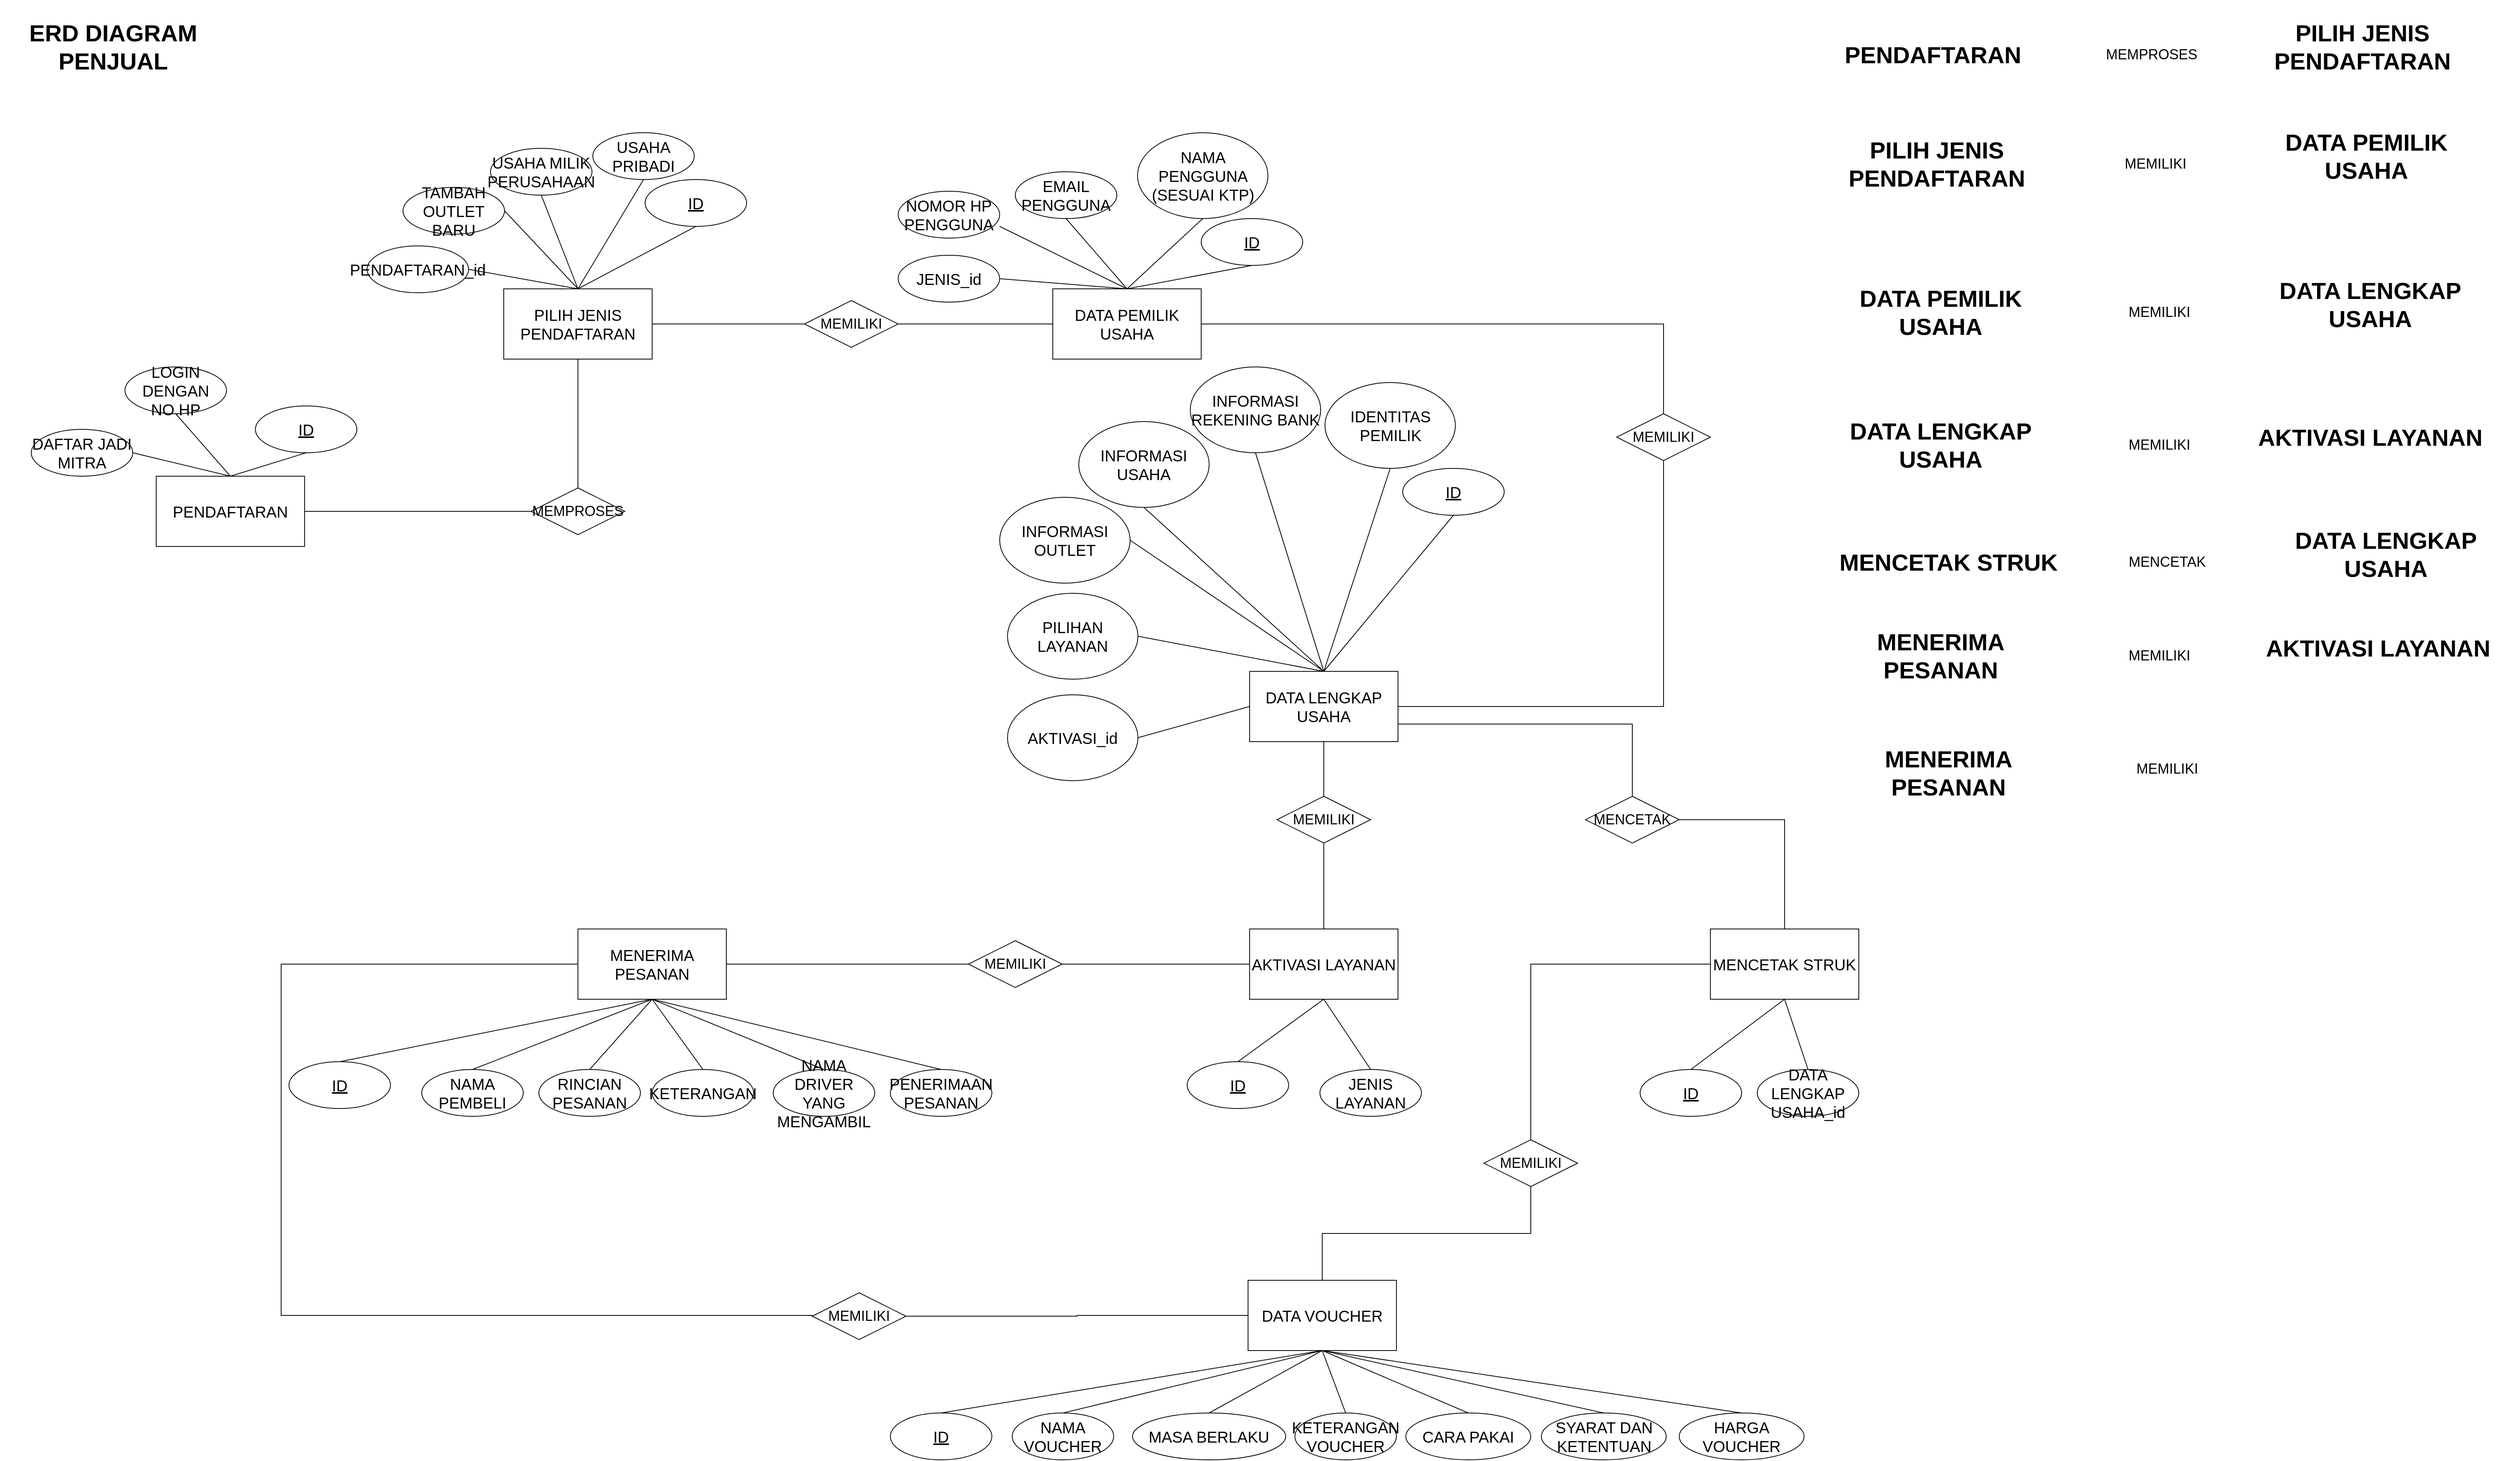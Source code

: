 <mxfile version="16.1.2" type="device"><diagram id="u3zIQe6F4CVzyOwLyyoJ" name="Page-1"><mxGraphModel dx="2926" dy="1794" grid="1" gridSize="10" guides="1" tooltips="1" connect="1" arrows="1" fold="1" page="1" pageScale="1" pageWidth="3300" pageHeight="2339" math="0" shadow="0"><root><mxCell id="0"/><mxCell id="1" parent="0"/><mxCell id="EfNESgYyJjc1Z7ZeWrUV-1" style="rounded=0;orthogonalLoop=1;jettySize=auto;html=1;exitX=0.5;exitY=0;exitDx=0;exitDy=0;fontSize=20;entryX=0.5;entryY=1;entryDx=0;entryDy=0;endArrow=none;endFill=0;" parent="1" source="EfNESgYyJjc1Z7ZeWrUV-11" target="EfNESgYyJjc1Z7ZeWrUV-12" edge="1"><mxGeometry relative="1" as="geometry"><mxPoint x="1658" y="410" as="targetPoint"/></mxGeometry></mxCell><mxCell id="EfNESgYyJjc1Z7ZeWrUV-3" style="edgeStyle=none;rounded=0;orthogonalLoop=1;jettySize=auto;html=1;exitX=0.5;exitY=0;exitDx=0;exitDy=0;entryX=0.5;entryY=1;entryDx=0;entryDy=0;fontSize=20;endArrow=none;endFill=0;" parent="1" source="EfNESgYyJjc1Z7ZeWrUV-11" target="EfNESgYyJjc1Z7ZeWrUV-16" edge="1"><mxGeometry relative="1" as="geometry"/></mxCell><mxCell id="EfNESgYyJjc1Z7ZeWrUV-4" style="edgeStyle=none;rounded=0;orthogonalLoop=1;jettySize=auto;html=1;exitX=0.5;exitY=0;exitDx=0;exitDy=0;entryX=1;entryY=0.5;entryDx=0;entryDy=0;fontSize=20;endArrow=none;endFill=0;" parent="1" source="EfNESgYyJjc1Z7ZeWrUV-11" edge="1"><mxGeometry relative="1" as="geometry"><mxPoint x="1340" y="360" as="targetPoint"/></mxGeometry></mxCell><mxCell id="EfNESgYyJjc1Z7ZeWrUV-9" style="edgeStyle=none;rounded=0;orthogonalLoop=1;jettySize=auto;html=1;exitX=0.5;exitY=0;exitDx=0;exitDy=0;entryX=0.5;entryY=1;entryDx=0;entryDy=0;fontSize=20;endArrow=none;endFill=0;" parent="1" source="EfNESgYyJjc1Z7ZeWrUV-11" target="EfNESgYyJjc1Z7ZeWrUV-36" edge="1"><mxGeometry relative="1" as="geometry"/></mxCell><mxCell id="FKFfXCw3wql4c3lGGvfA-27" style="edgeStyle=orthogonalEdgeStyle;rounded=0;orthogonalLoop=1;jettySize=auto;html=1;exitX=1;exitY=0.5;exitDx=0;exitDy=0;entryX=0.5;entryY=0;entryDx=0;entryDy=0;fontSize=18;endArrow=none;endFill=0;" parent="1" source="EfNESgYyJjc1Z7ZeWrUV-11" target="FKFfXCw3wql4c3lGGvfA-26" edge="1"><mxGeometry relative="1" as="geometry"/></mxCell><mxCell id="FKFfXCw3wql4c3lGGvfA-35" style="edgeStyle=none;rounded=0;orthogonalLoop=1;jettySize=auto;html=1;exitX=0.5;exitY=0;exitDx=0;exitDy=0;entryX=1;entryY=0.5;entryDx=0;entryDy=0;fontSize=18;endArrow=none;endFill=0;" parent="1" source="EfNESgYyJjc1Z7ZeWrUV-11" target="FKFfXCw3wql4c3lGGvfA-34" edge="1"><mxGeometry relative="1" as="geometry"/></mxCell><mxCell id="EfNESgYyJjc1Z7ZeWrUV-11" value="DATA PEMILIK USAHA" style="rounded=0;whiteSpace=wrap;html=1;fontSize=20;" parent="1" vertex="1"><mxGeometry x="1408" y="440" width="190" height="90" as="geometry"/></mxCell><mxCell id="EfNESgYyJjc1Z7ZeWrUV-12" value="ID" style="ellipse;whiteSpace=wrap;html=1;align=center;fontSize=20;fontStyle=4" parent="1" vertex="1"><mxGeometry x="1598" y="350" width="130" height="60" as="geometry"/></mxCell><mxCell id="EfNESgYyJjc1Z7ZeWrUV-16" value="EMAIL PENGGUNA" style="ellipse;whiteSpace=wrap;html=1;align=center;fontSize=20;" parent="1" vertex="1"><mxGeometry x="1360" y="290" width="130" height="60" as="geometry"/></mxCell><mxCell id="EfNESgYyJjc1Z7ZeWrUV-17" value="NOMOR HP PENGGUNA" style="ellipse;whiteSpace=wrap;html=1;align=center;fontSize=20;" parent="1" vertex="1"><mxGeometry x="1210" y="315" width="130" height="60" as="geometry"/></mxCell><mxCell id="EfNESgYyJjc1Z7ZeWrUV-22" style="rounded=0;orthogonalLoop=1;jettySize=auto;html=1;exitX=0.5;exitY=0;exitDx=0;exitDy=0;fontSize=20;entryX=0.5;entryY=1;entryDx=0;entryDy=0;endArrow=none;endFill=0;" parent="1" source="EfNESgYyJjc1Z7ZeWrUV-30" target="EfNESgYyJjc1Z7ZeWrUV-31" edge="1"><mxGeometry relative="1" as="geometry"/></mxCell><mxCell id="EfNESgYyJjc1Z7ZeWrUV-23" style="edgeStyle=none;rounded=0;orthogonalLoop=1;jettySize=auto;html=1;exitX=0.5;exitY=0;exitDx=0;exitDy=0;entryX=0.5;entryY=1;entryDx=0;entryDy=0;fontSize=20;endArrow=none;endFill=0;" parent="1" source="EfNESgYyJjc1Z7ZeWrUV-30" target="EfNESgYyJjc1Z7ZeWrUV-32" edge="1"><mxGeometry relative="1" as="geometry"/></mxCell><mxCell id="EfNESgYyJjc1Z7ZeWrUV-24" style="edgeStyle=none;rounded=0;orthogonalLoop=1;jettySize=auto;html=1;exitX=0.5;exitY=0;exitDx=0;exitDy=0;entryX=1;entryY=0.5;entryDx=0;entryDy=0;fontSize=20;endArrow=none;endFill=0;" parent="1" source="EfNESgYyJjc1Z7ZeWrUV-30" target="EfNESgYyJjc1Z7ZeWrUV-33" edge="1"><mxGeometry relative="1" as="geometry"/></mxCell><mxCell id="EfNESgYyJjc1Z7ZeWrUV-28" style="edgeStyle=none;rounded=0;orthogonalLoop=1;jettySize=auto;html=1;exitX=0.5;exitY=0;exitDx=0;exitDy=0;entryX=0.5;entryY=1;entryDx=0;entryDy=0;fontSize=20;endArrow=none;endFill=0;" parent="1" source="EfNESgYyJjc1Z7ZeWrUV-30" target="EfNESgYyJjc1Z7ZeWrUV-47" edge="1"><mxGeometry relative="1" as="geometry"/></mxCell><mxCell id="FKFfXCw3wql4c3lGGvfA-24" style="edgeStyle=none;rounded=0;orthogonalLoop=1;jettySize=auto;html=1;exitX=1;exitY=0.5;exitDx=0;exitDy=0;entryX=0;entryY=0.5;entryDx=0;entryDy=0;fontSize=18;endArrow=none;endFill=0;" parent="1" source="EfNESgYyJjc1Z7ZeWrUV-30" target="FKFfXCw3wql4c3lGGvfA-23" edge="1"><mxGeometry relative="1" as="geometry"/></mxCell><mxCell id="FKFfXCw3wql4c3lGGvfA-37" style="edgeStyle=none;rounded=0;orthogonalLoop=1;jettySize=auto;html=1;exitX=0.5;exitY=0;exitDx=0;exitDy=0;entryX=1;entryY=0.5;entryDx=0;entryDy=0;fontSize=18;endArrow=none;endFill=0;" parent="1" source="EfNESgYyJjc1Z7ZeWrUV-30" target="FKFfXCw3wql4c3lGGvfA-36" edge="1"><mxGeometry relative="1" as="geometry"/></mxCell><mxCell id="EfNESgYyJjc1Z7ZeWrUV-30" value="PILIH JENIS PENDAFTARAN" style="rounded=0;whiteSpace=wrap;html=1;fontSize=20;" parent="1" vertex="1"><mxGeometry x="705" y="440" width="190" height="90" as="geometry"/></mxCell><mxCell id="EfNESgYyJjc1Z7ZeWrUV-31" value="ID" style="ellipse;whiteSpace=wrap;html=1;align=center;fontSize=20;fontStyle=4" parent="1" vertex="1"><mxGeometry x="886" y="300" width="130" height="60" as="geometry"/></mxCell><mxCell id="EfNESgYyJjc1Z7ZeWrUV-32" value="USAHA MILIK PERUSAHAAN" style="ellipse;whiteSpace=wrap;html=1;align=center;fontSize=20;" parent="1" vertex="1"><mxGeometry x="688" y="260" width="130" height="60" as="geometry"/></mxCell><mxCell id="EfNESgYyJjc1Z7ZeWrUV-33" value="TAMBAH OUTLET BARU" style="ellipse;whiteSpace=wrap;html=1;align=center;fontSize=20;" parent="1" vertex="1"><mxGeometry x="576" y="310" width="130" height="60" as="geometry"/></mxCell><mxCell id="EfNESgYyJjc1Z7ZeWrUV-36" value="NAMA PENGGUNA (SESUAI KTP)" style="ellipse;whiteSpace=wrap;html=1;align=center;fontSize=20;" parent="1" vertex="1"><mxGeometry x="1516.5" y="240" width="167" height="110" as="geometry"/></mxCell><mxCell id="EfNESgYyJjc1Z7ZeWrUV-37" style="rounded=0;orthogonalLoop=1;jettySize=auto;html=1;exitX=0.5;exitY=0;exitDx=0;exitDy=0;fontSize=20;entryX=0.5;entryY=1;entryDx=0;entryDy=0;endArrow=none;endFill=0;" parent="1" source="EfNESgYyJjc1Z7ZeWrUV-41" target="EfNESgYyJjc1Z7ZeWrUV-42" edge="1"><mxGeometry relative="1" as="geometry"/></mxCell><mxCell id="EfNESgYyJjc1Z7ZeWrUV-38" style="edgeStyle=none;rounded=0;orthogonalLoop=1;jettySize=auto;html=1;exitX=0.5;exitY=0;exitDx=0;exitDy=0;entryX=0.5;entryY=1;entryDx=0;entryDy=0;fontSize=20;endArrow=none;endFill=0;" parent="1" source="EfNESgYyJjc1Z7ZeWrUV-41" target="EfNESgYyJjc1Z7ZeWrUV-89" edge="1"><mxGeometry relative="1" as="geometry"><mxPoint x="297" y="600" as="targetPoint"/></mxGeometry></mxCell><mxCell id="EfNESgYyJjc1Z7ZeWrUV-39" style="edgeStyle=none;rounded=0;orthogonalLoop=1;jettySize=auto;html=1;exitX=0.5;exitY=0;exitDx=0;exitDy=0;entryX=1;entryY=0.5;entryDx=0;entryDy=0;fontSize=20;endArrow=none;endFill=0;" parent="1" source="EfNESgYyJjc1Z7ZeWrUV-41" target="EfNESgYyJjc1Z7ZeWrUV-43" edge="1"><mxGeometry relative="1" as="geometry"/></mxCell><mxCell id="FKFfXCw3wql4c3lGGvfA-21" style="edgeStyle=none;rounded=0;orthogonalLoop=1;jettySize=auto;html=1;exitX=1;exitY=0.5;exitDx=0;exitDy=0;entryX=0;entryY=0.5;entryDx=0;entryDy=0;fontSize=18;endArrow=none;endFill=0;" parent="1" source="EfNESgYyJjc1Z7ZeWrUV-41" target="FKFfXCw3wql4c3lGGvfA-20" edge="1"><mxGeometry relative="1" as="geometry"/></mxCell><mxCell id="EfNESgYyJjc1Z7ZeWrUV-41" value="PENDAFTARAN" style="rounded=0;whiteSpace=wrap;html=1;fontSize=20;" parent="1" vertex="1"><mxGeometry x="260" y="680" width="190" height="90" as="geometry"/></mxCell><mxCell id="EfNESgYyJjc1Z7ZeWrUV-42" value="ID" style="ellipse;whiteSpace=wrap;html=1;align=center;fontSize=20;fontStyle=4" parent="1" vertex="1"><mxGeometry x="387" y="590" width="130" height="60" as="geometry"/></mxCell><mxCell id="EfNESgYyJjc1Z7ZeWrUV-43" value="DAFTAR JADI MITRA" style="ellipse;whiteSpace=wrap;html=1;align=center;fontSize=20;" parent="1" vertex="1"><mxGeometry x="100" y="620" width="130" height="60" as="geometry"/></mxCell><mxCell id="EfNESgYyJjc1Z7ZeWrUV-47" value="USAHA PRIBADI" style="ellipse;whiteSpace=wrap;html=1;align=center;fontSize=20;" parent="1" vertex="1"><mxGeometry x="819" y="240" width="130" height="60" as="geometry"/></mxCell><mxCell id="EfNESgYyJjc1Z7ZeWrUV-48" style="rounded=0;orthogonalLoop=1;jettySize=auto;html=1;exitX=0.5;exitY=0;exitDx=0;exitDy=0;fontSize=20;entryX=0.5;entryY=1;entryDx=0;entryDy=0;endArrow=none;endFill=0;" parent="1" source="EfNESgYyJjc1Z7ZeWrUV-53" target="EfNESgYyJjc1Z7ZeWrUV-54" edge="1"><mxGeometry relative="1" as="geometry"><mxPoint x="1916" y="730" as="targetPoint"/></mxGeometry></mxCell><mxCell id="EfNESgYyJjc1Z7ZeWrUV-49" style="edgeStyle=none;rounded=0;orthogonalLoop=1;jettySize=auto;html=1;exitX=0.5;exitY=0;exitDx=0;exitDy=0;entryX=0.5;entryY=1;entryDx=0;entryDy=0;fontSize=20;endArrow=none;endFill=0;" parent="1" source="EfNESgYyJjc1Z7ZeWrUV-53" target="EfNESgYyJjc1Z7ZeWrUV-90" edge="1"><mxGeometry relative="1" as="geometry"><mxPoint x="1679.5" y="650" as="targetPoint"/></mxGeometry></mxCell><mxCell id="EfNESgYyJjc1Z7ZeWrUV-50" style="edgeStyle=none;rounded=0;orthogonalLoop=1;jettySize=auto;html=1;exitX=0.5;exitY=0;exitDx=0;exitDy=0;entryX=0.5;entryY=1;entryDx=0;entryDy=0;fontSize=20;endArrow=none;endFill=0;" parent="1" source="EfNESgYyJjc1Z7ZeWrUV-53" target="EfNESgYyJjc1Z7ZeWrUV-91" edge="1"><mxGeometry relative="1" as="geometry"><mxPoint x="1584.0" y="727" as="targetPoint"/></mxGeometry></mxCell><mxCell id="EfNESgYyJjc1Z7ZeWrUV-51" style="edgeStyle=none;rounded=0;orthogonalLoop=1;jettySize=auto;html=1;exitX=0.5;exitY=0;exitDx=0;exitDy=0;entryX=0.5;entryY=1;entryDx=0;entryDy=0;fontSize=20;endArrow=none;endFill=0;" parent="1" source="EfNESgYyJjc1Z7ZeWrUV-53" target="EfNESgYyJjc1Z7ZeWrUV-55" edge="1"><mxGeometry relative="1" as="geometry"/></mxCell><mxCell id="EfNESgYyJjc1Z7ZeWrUV-93" style="rounded=0;orthogonalLoop=1;jettySize=auto;html=1;exitX=0.5;exitY=0;exitDx=0;exitDy=0;entryX=1;entryY=0.5;entryDx=0;entryDy=0;endArrow=none;endFill=0;" parent="1" source="EfNESgYyJjc1Z7ZeWrUV-53" target="EfNESgYyJjc1Z7ZeWrUV-92" edge="1"><mxGeometry relative="1" as="geometry"/></mxCell><mxCell id="EfNESgYyJjc1Z7ZeWrUV-95" style="edgeStyle=none;rounded=0;orthogonalLoop=1;jettySize=auto;html=1;exitX=0.5;exitY=0;exitDx=0;exitDy=0;entryX=1;entryY=0.5;entryDx=0;entryDy=0;endArrow=none;endFill=0;" parent="1" source="EfNESgYyJjc1Z7ZeWrUV-53" target="EfNESgYyJjc1Z7ZeWrUV-94" edge="1"><mxGeometry relative="1" as="geometry"/></mxCell><mxCell id="FKFfXCw3wql4c3lGGvfA-30" style="rounded=0;orthogonalLoop=1;jettySize=auto;html=1;exitX=0.5;exitY=1;exitDx=0;exitDy=0;entryX=0.5;entryY=0;entryDx=0;entryDy=0;fontSize=18;endArrow=none;endFill=0;" parent="1" source="EfNESgYyJjc1Z7ZeWrUV-53" target="FKFfXCw3wql4c3lGGvfA-29" edge="1"><mxGeometry relative="1" as="geometry"/></mxCell><mxCell id="FKFfXCw3wql4c3lGGvfA-33" style="edgeStyle=none;rounded=0;orthogonalLoop=1;jettySize=auto;html=1;exitX=0;exitY=0.5;exitDx=0;exitDy=0;entryX=1;entryY=0.5;entryDx=0;entryDy=0;fontSize=18;endArrow=none;endFill=0;" parent="1" source="EfNESgYyJjc1Z7ZeWrUV-53" target="FKFfXCw3wql4c3lGGvfA-32" edge="1"><mxGeometry relative="1" as="geometry"/></mxCell><mxCell id="AbQqZUvCl0tYwWUyzV-6-23" style="edgeStyle=orthogonalEdgeStyle;rounded=0;orthogonalLoop=1;jettySize=auto;html=1;exitX=1;exitY=0.75;exitDx=0;exitDy=0;entryX=0.5;entryY=0;entryDx=0;entryDy=0;endArrow=none;endFill=0;" edge="1" parent="1" source="EfNESgYyJjc1Z7ZeWrUV-53" target="AbQqZUvCl0tYwWUyzV-6-22"><mxGeometry relative="1" as="geometry"/></mxCell><mxCell id="EfNESgYyJjc1Z7ZeWrUV-53" value="DATA LENGKAP USAHA" style="rounded=0;whiteSpace=wrap;html=1;fontSize=20;" parent="1" vertex="1"><mxGeometry x="1660" y="930" width="190" height="90" as="geometry"/></mxCell><mxCell id="EfNESgYyJjc1Z7ZeWrUV-54" value="ID" style="ellipse;whiteSpace=wrap;html=1;align=center;fontSize=20;fontStyle=4" parent="1" vertex="1"><mxGeometry x="1856" y="670" width="130" height="60" as="geometry"/></mxCell><mxCell id="EfNESgYyJjc1Z7ZeWrUV-55" value="IDENTITAS PEMILIK" style="ellipse;whiteSpace=wrap;html=1;align=center;fontSize=20;" parent="1" vertex="1"><mxGeometry x="1756.5" y="560" width="167" height="110" as="geometry"/></mxCell><mxCell id="EfNESgYyJjc1Z7ZeWrUV-65" value="ERD DIAGRAM PENJUAL" style="text;html=1;strokeColor=none;fillColor=none;align=center;verticalAlign=middle;whiteSpace=wrap;rounded=0;fontSize=30;fontStyle=1" parent="1" vertex="1"><mxGeometry x="60" y="70" width="290" height="120" as="geometry"/></mxCell><mxCell id="EfNESgYyJjc1Z7ZeWrUV-89" value="LOGIN DENGAN NO.HP" style="ellipse;whiteSpace=wrap;html=1;align=center;fontSize=20;" parent="1" vertex="1"><mxGeometry x="220" y="540" width="130" height="60" as="geometry"/></mxCell><mxCell id="EfNESgYyJjc1Z7ZeWrUV-90" value="INFORMASI REKENING BANK" style="ellipse;whiteSpace=wrap;html=1;align=center;fontSize=20;" parent="1" vertex="1"><mxGeometry x="1584" y="540" width="167" height="110" as="geometry"/></mxCell><mxCell id="EfNESgYyJjc1Z7ZeWrUV-91" value="INFORMASI USAHA" style="ellipse;whiteSpace=wrap;html=1;align=center;fontSize=20;" parent="1" vertex="1"><mxGeometry x="1441.25" y="610" width="167" height="110" as="geometry"/></mxCell><mxCell id="EfNESgYyJjc1Z7ZeWrUV-92" value="INFORMASI OUTLET" style="ellipse;whiteSpace=wrap;html=1;align=center;fontSize=20;" parent="1" vertex="1"><mxGeometry x="1340" y="707" width="167" height="110" as="geometry"/></mxCell><mxCell id="EfNESgYyJjc1Z7ZeWrUV-94" value="PILIHAN LAYANAN" style="ellipse;whiteSpace=wrap;html=1;align=center;fontSize=20;" parent="1" vertex="1"><mxGeometry x="1350" y="830" width="167" height="110" as="geometry"/></mxCell><mxCell id="FKFfXCw3wql4c3lGGvfA-1" style="rounded=0;orthogonalLoop=1;jettySize=auto;html=1;exitX=0.5;exitY=1;exitDx=0;exitDy=0;entryX=0.5;entryY=0;entryDx=0;entryDy=0;fontSize=20;endArrow=none;endFill=0;" parent="1" source="FKFfXCw3wql4c3lGGvfA-8" target="FKFfXCw3wql4c3lGGvfA-10" edge="1"><mxGeometry relative="1" as="geometry"/></mxCell><mxCell id="FKFfXCw3wql4c3lGGvfA-5" style="edgeStyle=none;rounded=0;orthogonalLoop=1;jettySize=auto;html=1;exitX=0.5;exitY=1;exitDx=0;exitDy=0;entryX=0.5;entryY=0;entryDx=0;entryDy=0;fontSize=20;endArrow=none;endFill=0;" parent="1" source="FKFfXCw3wql4c3lGGvfA-8" target="FKFfXCw3wql4c3lGGvfA-13" edge="1"><mxGeometry relative="1" as="geometry"/></mxCell><mxCell id="FKFfXCw3wql4c3lGGvfA-8" value="AKTIVASI LAYANAN" style="rounded=0;whiteSpace=wrap;html=1;fontSize=20;" parent="1" vertex="1"><mxGeometry x="1660" y="1260" width="190" height="90" as="geometry"/></mxCell><mxCell id="FKFfXCw3wql4c3lGGvfA-10" value="ID" style="ellipse;whiteSpace=wrap;html=1;align=center;fontSize=20;fontStyle=4" parent="1" vertex="1"><mxGeometry x="1580" y="1430" width="130" height="60" as="geometry"/></mxCell><mxCell id="FKFfXCw3wql4c3lGGvfA-13" value="JENIS LAYANAN" style="ellipse;whiteSpace=wrap;html=1;align=center;fontSize=20;" parent="1" vertex="1"><mxGeometry x="1750" y="1440" width="130" height="60" as="geometry"/></mxCell><mxCell id="FKFfXCw3wql4c3lGGvfA-22" style="edgeStyle=none;rounded=0;orthogonalLoop=1;jettySize=auto;html=1;exitX=0.5;exitY=0;exitDx=0;exitDy=0;entryX=0.5;entryY=1;entryDx=0;entryDy=0;fontSize=18;endArrow=none;endFill=0;" parent="1" source="FKFfXCw3wql4c3lGGvfA-20" target="EfNESgYyJjc1Z7ZeWrUV-30" edge="1"><mxGeometry relative="1" as="geometry"/></mxCell><mxCell id="FKFfXCw3wql4c3lGGvfA-20" value="MEMPROSES" style="shape=rhombus;perimeter=rhombusPerimeter;whiteSpace=wrap;html=1;align=center;fontSize=18;" parent="1" vertex="1"><mxGeometry x="740" y="695" width="120" height="60" as="geometry"/></mxCell><mxCell id="FKFfXCw3wql4c3lGGvfA-25" style="edgeStyle=none;rounded=0;orthogonalLoop=1;jettySize=auto;html=1;entryX=0;entryY=0.5;entryDx=0;entryDy=0;fontSize=18;endArrow=none;endFill=0;exitX=1;exitY=0.5;exitDx=0;exitDy=0;" parent="1" source="FKFfXCw3wql4c3lGGvfA-23" target="EfNESgYyJjc1Z7ZeWrUV-11" edge="1"><mxGeometry relative="1" as="geometry"><mxPoint x="1200" y="520" as="sourcePoint"/></mxGeometry></mxCell><mxCell id="FKFfXCw3wql4c3lGGvfA-23" value="MEMILIKI" style="shape=rhombus;perimeter=rhombusPerimeter;whiteSpace=wrap;html=1;align=center;fontSize=18;" parent="1" vertex="1"><mxGeometry x="1090" y="455" width="120" height="60" as="geometry"/></mxCell><mxCell id="FKFfXCw3wql4c3lGGvfA-28" style="edgeStyle=orthogonalEdgeStyle;rounded=0;orthogonalLoop=1;jettySize=auto;html=1;exitX=0.5;exitY=1;exitDx=0;exitDy=0;entryX=1;entryY=0.5;entryDx=0;entryDy=0;fontSize=18;endArrow=none;endFill=0;" parent="1" source="FKFfXCw3wql4c3lGGvfA-26" target="EfNESgYyJjc1Z7ZeWrUV-53" edge="1"><mxGeometry relative="1" as="geometry"/></mxCell><mxCell id="FKFfXCw3wql4c3lGGvfA-26" value="MEMILIKI" style="shape=rhombus;perimeter=rhombusPerimeter;whiteSpace=wrap;html=1;align=center;fontSize=18;" parent="1" vertex="1"><mxGeometry x="2130" y="600" width="120" height="60" as="geometry"/></mxCell><mxCell id="FKFfXCw3wql4c3lGGvfA-31" style="rounded=0;orthogonalLoop=1;jettySize=auto;html=1;exitX=0.5;exitY=1;exitDx=0;exitDy=0;entryX=0.5;entryY=0;entryDx=0;entryDy=0;fontSize=18;endArrow=none;endFill=0;" parent="1" source="FKFfXCw3wql4c3lGGvfA-29" target="FKFfXCw3wql4c3lGGvfA-8" edge="1"><mxGeometry relative="1" as="geometry"/></mxCell><mxCell id="FKFfXCw3wql4c3lGGvfA-29" value="MEMILIKI" style="shape=rhombus;perimeter=rhombusPerimeter;whiteSpace=wrap;html=1;align=center;fontSize=18;" parent="1" vertex="1"><mxGeometry x="1695" y="1090" width="120" height="60" as="geometry"/></mxCell><mxCell id="FKFfXCw3wql4c3lGGvfA-32" value="AKTIVASI_id" style="ellipse;whiteSpace=wrap;html=1;align=center;fontSize=20;" parent="1" vertex="1"><mxGeometry x="1350" y="960" width="167" height="110" as="geometry"/></mxCell><mxCell id="FKFfXCw3wql4c3lGGvfA-34" value="JENIS_id" style="ellipse;whiteSpace=wrap;html=1;align=center;fontSize=20;" parent="1" vertex="1"><mxGeometry x="1210" y="397" width="130" height="60" as="geometry"/></mxCell><mxCell id="FKFfXCw3wql4c3lGGvfA-36" value="PENDAFTARAN_id" style="ellipse;whiteSpace=wrap;html=1;align=center;fontSize=20;" parent="1" vertex="1"><mxGeometry x="530" y="385" width="130" height="60" as="geometry"/></mxCell><mxCell id="FKFfXCw3wql4c3lGGvfA-38" value="PENDAFTARAN" style="text;html=1;strokeColor=none;fillColor=none;align=center;verticalAlign=middle;whiteSpace=wrap;rounded=0;fontSize=30;fontStyle=1" parent="1" vertex="1"><mxGeometry x="2390" y="80" width="290" height="120" as="geometry"/></mxCell><mxCell id="FKFfXCw3wql4c3lGGvfA-39" value="PILIH JENIS PENDAFTARAN" style="text;html=1;strokeColor=none;fillColor=none;align=center;verticalAlign=middle;whiteSpace=wrap;rounded=0;fontSize=30;fontStyle=1" parent="1" vertex="1"><mxGeometry x="2940" y="70" width="290" height="120" as="geometry"/></mxCell><mxCell id="FKFfXCw3wql4c3lGGvfA-40" value="MEMPROSES" style="text;html=1;strokeColor=none;fillColor=none;align=center;verticalAlign=middle;whiteSpace=wrap;rounded=0;fontSize=18;" parent="1" vertex="1"><mxGeometry x="2740" y="105" width="150" height="70" as="geometry"/></mxCell><mxCell id="FKFfXCw3wql4c3lGGvfA-41" value="PILIH JENIS PENDAFTARAN" style="text;html=1;strokeColor=none;fillColor=none;align=center;verticalAlign=middle;whiteSpace=wrap;rounded=0;fontSize=30;fontStyle=1" parent="1" vertex="1"><mxGeometry x="2395" y="220" width="290" height="120" as="geometry"/></mxCell><mxCell id="FKFfXCw3wql4c3lGGvfA-42" value="DATA PEMILIK USAHA" style="text;html=1;strokeColor=none;fillColor=none;align=center;verticalAlign=middle;whiteSpace=wrap;rounded=0;fontSize=30;fontStyle=1" parent="1" vertex="1"><mxGeometry x="2945" y="210" width="290" height="120" as="geometry"/></mxCell><mxCell id="FKFfXCw3wql4c3lGGvfA-43" value="MEMILIKI" style="text;html=1;strokeColor=none;fillColor=none;align=center;verticalAlign=middle;whiteSpace=wrap;rounded=0;fontSize=18;" parent="1" vertex="1"><mxGeometry x="2745" y="245" width="150" height="70" as="geometry"/></mxCell><mxCell id="FKFfXCw3wql4c3lGGvfA-44" value="DATA PEMILIK USAHA" style="text;html=1;strokeColor=none;fillColor=none;align=center;verticalAlign=middle;whiteSpace=wrap;rounded=0;fontSize=30;fontStyle=1" parent="1" vertex="1"><mxGeometry x="2400" y="410" width="290" height="120" as="geometry"/></mxCell><mxCell id="FKFfXCw3wql4c3lGGvfA-45" value="DATA LENGKAP USAHA" style="text;html=1;strokeColor=none;fillColor=none;align=center;verticalAlign=middle;whiteSpace=wrap;rounded=0;fontSize=30;fontStyle=1" parent="1" vertex="1"><mxGeometry x="2950" y="400" width="290" height="120" as="geometry"/></mxCell><mxCell id="FKFfXCw3wql4c3lGGvfA-46" value="MEMILIKI" style="text;html=1;strokeColor=none;fillColor=none;align=center;verticalAlign=middle;whiteSpace=wrap;rounded=0;fontSize=18;" parent="1" vertex="1"><mxGeometry x="2750" y="435" width="150" height="70" as="geometry"/></mxCell><mxCell id="FKFfXCw3wql4c3lGGvfA-47" value="DATA LENGKAP USAHA" style="text;html=1;strokeColor=none;fillColor=none;align=center;verticalAlign=middle;whiteSpace=wrap;rounded=0;fontSize=30;fontStyle=1" parent="1" vertex="1"><mxGeometry x="2400" y="580" width="290" height="120" as="geometry"/></mxCell><mxCell id="FKFfXCw3wql4c3lGGvfA-48" value="AKTIVASI LAYANAN" style="text;html=1;strokeColor=none;fillColor=none;align=center;verticalAlign=middle;whiteSpace=wrap;rounded=0;fontSize=30;fontStyle=1" parent="1" vertex="1"><mxGeometry x="2950" y="570" width="290" height="120" as="geometry"/></mxCell><mxCell id="FKFfXCw3wql4c3lGGvfA-49" value="MEMILIKI" style="text;html=1;strokeColor=none;fillColor=none;align=center;verticalAlign=middle;whiteSpace=wrap;rounded=0;fontSize=18;" parent="1" vertex="1"><mxGeometry x="2750" y="605" width="150" height="70" as="geometry"/></mxCell><mxCell id="AbQqZUvCl0tYwWUyzV-6-1" style="rounded=0;orthogonalLoop=1;jettySize=auto;html=1;exitX=0.5;exitY=1;exitDx=0;exitDy=0;entryX=0.5;entryY=0;entryDx=0;entryDy=0;fontSize=20;endArrow=none;endFill=0;" edge="1" parent="1" source="AbQqZUvCl0tYwWUyzV-6-3" target="AbQqZUvCl0tYwWUyzV-6-4"><mxGeometry relative="1" as="geometry"/></mxCell><mxCell id="AbQqZUvCl0tYwWUyzV-6-2" style="edgeStyle=none;rounded=0;orthogonalLoop=1;jettySize=auto;html=1;exitX=0.5;exitY=1;exitDx=0;exitDy=0;entryX=0.5;entryY=0;entryDx=0;entryDy=0;fontSize=20;endArrow=none;endFill=0;" edge="1" parent="1" source="AbQqZUvCl0tYwWUyzV-6-3" target="AbQqZUvCl0tYwWUyzV-6-5"><mxGeometry relative="1" as="geometry"/></mxCell><mxCell id="AbQqZUvCl0tYwWUyzV-6-10" style="rounded=0;orthogonalLoop=1;jettySize=auto;html=1;exitX=0.5;exitY=1;exitDx=0;exitDy=0;entryX=0.5;entryY=0;entryDx=0;entryDy=0;endArrow=none;endFill=0;" edge="1" parent="1" source="AbQqZUvCl0tYwWUyzV-6-3" target="AbQqZUvCl0tYwWUyzV-6-6"><mxGeometry relative="1" as="geometry"/></mxCell><mxCell id="AbQqZUvCl0tYwWUyzV-6-11" style="edgeStyle=none;rounded=0;orthogonalLoop=1;jettySize=auto;html=1;exitX=0.5;exitY=1;exitDx=0;exitDy=0;entryX=0.5;entryY=0;entryDx=0;entryDy=0;endArrow=none;endFill=0;" edge="1" parent="1" source="AbQqZUvCl0tYwWUyzV-6-3" target="AbQqZUvCl0tYwWUyzV-6-7"><mxGeometry relative="1" as="geometry"/></mxCell><mxCell id="AbQqZUvCl0tYwWUyzV-6-12" style="edgeStyle=none;rounded=0;orthogonalLoop=1;jettySize=auto;html=1;exitX=0.5;exitY=1;exitDx=0;exitDy=0;entryX=0.5;entryY=0;entryDx=0;entryDy=0;endArrow=none;endFill=0;" edge="1" parent="1" source="AbQqZUvCl0tYwWUyzV-6-3" target="AbQqZUvCl0tYwWUyzV-6-8"><mxGeometry relative="1" as="geometry"/></mxCell><mxCell id="AbQqZUvCl0tYwWUyzV-6-13" style="edgeStyle=none;rounded=0;orthogonalLoop=1;jettySize=auto;html=1;exitX=0.5;exitY=1;exitDx=0;exitDy=0;entryX=0.5;entryY=0;entryDx=0;entryDy=0;endArrow=none;endFill=0;" edge="1" parent="1" source="AbQqZUvCl0tYwWUyzV-6-3" target="AbQqZUvCl0tYwWUyzV-6-9"><mxGeometry relative="1" as="geometry"/></mxCell><mxCell id="AbQqZUvCl0tYwWUyzV-6-29" style="edgeStyle=orthogonalEdgeStyle;rounded=0;orthogonalLoop=1;jettySize=auto;html=1;exitX=1;exitY=0.5;exitDx=0;exitDy=0;entryX=0;entryY=0.5;entryDx=0;entryDy=0;endArrow=none;endFill=0;" edge="1" parent="1" source="AbQqZUvCl0tYwWUyzV-6-3" target="AbQqZUvCl0tYwWUyzV-6-25"><mxGeometry relative="1" as="geometry"/></mxCell><mxCell id="I8QinnUh13w1rPluZP08-20" style="edgeStyle=orthogonalEdgeStyle;rounded=0;orthogonalLoop=1;jettySize=auto;html=1;exitX=0;exitY=0.5;exitDx=0;exitDy=0;entryX=0;entryY=0.5;entryDx=0;entryDy=0;endArrow=none;endFill=0;" edge="1" parent="1" source="AbQqZUvCl0tYwWUyzV-6-3" target="I8QinnUh13w1rPluZP08-19"><mxGeometry relative="1" as="geometry"><Array as="points"><mxPoint x="420" y="1305"/><mxPoint x="420" y="1755"/><mxPoint x="1100" y="1755"/></Array></mxGeometry></mxCell><mxCell id="AbQqZUvCl0tYwWUyzV-6-3" value="MENERIMA PESANAN" style="rounded=0;whiteSpace=wrap;html=1;fontSize=20;" vertex="1" parent="1"><mxGeometry x="800" y="1260" width="190" height="90" as="geometry"/></mxCell><mxCell id="AbQqZUvCl0tYwWUyzV-6-4" value="ID" style="ellipse;whiteSpace=wrap;html=1;align=center;fontSize=20;fontStyle=4" vertex="1" parent="1"><mxGeometry x="430" y="1430" width="130" height="60" as="geometry"/></mxCell><mxCell id="AbQqZUvCl0tYwWUyzV-6-5" value="NAMA PEMBELI" style="ellipse;whiteSpace=wrap;html=1;align=center;fontSize=20;" vertex="1" parent="1"><mxGeometry x="600" y="1440" width="130" height="60" as="geometry"/></mxCell><mxCell id="AbQqZUvCl0tYwWUyzV-6-6" value="RINCIAN PESANAN" style="ellipse;whiteSpace=wrap;html=1;align=center;fontSize=20;" vertex="1" parent="1"><mxGeometry x="750" y="1440" width="130" height="60" as="geometry"/></mxCell><mxCell id="AbQqZUvCl0tYwWUyzV-6-7" value="KETERANGAN" style="ellipse;whiteSpace=wrap;html=1;align=center;fontSize=20;" vertex="1" parent="1"><mxGeometry x="895" y="1440" width="130" height="60" as="geometry"/></mxCell><mxCell id="AbQqZUvCl0tYwWUyzV-6-8" value="NAMA DRIVER YANG MENGAMBIL" style="ellipse;whiteSpace=wrap;html=1;align=center;fontSize=20;" vertex="1" parent="1"><mxGeometry x="1050" y="1440" width="130" height="60" as="geometry"/></mxCell><mxCell id="AbQqZUvCl0tYwWUyzV-6-9" value="PENERIMAAN PESANAN" style="ellipse;whiteSpace=wrap;html=1;align=center;fontSize=20;" vertex="1" parent="1"><mxGeometry x="1200" y="1440" width="130" height="60" as="geometry"/></mxCell><mxCell id="AbQqZUvCl0tYwWUyzV-6-16" style="edgeStyle=none;rounded=0;orthogonalLoop=1;jettySize=auto;html=1;exitX=0.5;exitY=1;exitDx=0;exitDy=0;entryX=0.5;entryY=0;entryDx=0;entryDy=0;endArrow=none;endFill=0;" edge="1" parent="1" source="AbQqZUvCl0tYwWUyzV-6-14" target="AbQqZUvCl0tYwWUyzV-6-15"><mxGeometry relative="1" as="geometry"/></mxCell><mxCell id="AbQqZUvCl0tYwWUyzV-6-18" style="edgeStyle=none;rounded=0;orthogonalLoop=1;jettySize=auto;html=1;exitX=0.5;exitY=1;exitDx=0;exitDy=0;entryX=0.5;entryY=0;entryDx=0;entryDy=0;endArrow=none;endFill=0;" edge="1" parent="1" source="AbQqZUvCl0tYwWUyzV-6-14" target="AbQqZUvCl0tYwWUyzV-6-17"><mxGeometry relative="1" as="geometry"/></mxCell><mxCell id="I8QinnUh13w1rPluZP08-17" style="edgeStyle=orthogonalEdgeStyle;rounded=0;orthogonalLoop=1;jettySize=auto;html=1;exitX=0;exitY=0.5;exitDx=0;exitDy=0;entryX=0.5;entryY=0;entryDx=0;entryDy=0;endArrow=none;endFill=0;" edge="1" parent="1" source="AbQqZUvCl0tYwWUyzV-6-14" target="I8QinnUh13w1rPluZP08-16"><mxGeometry relative="1" as="geometry"/></mxCell><mxCell id="AbQqZUvCl0tYwWUyzV-6-14" value="MENCETAK STRUK" style="rounded=0;whiteSpace=wrap;html=1;fontSize=20;" vertex="1" parent="1"><mxGeometry x="2250" y="1260" width="190" height="90" as="geometry"/></mxCell><mxCell id="AbQqZUvCl0tYwWUyzV-6-15" value="ID" style="ellipse;whiteSpace=wrap;html=1;align=center;fontSize=20;fontStyle=4" vertex="1" parent="1"><mxGeometry x="2160" y="1440" width="130" height="60" as="geometry"/></mxCell><mxCell id="AbQqZUvCl0tYwWUyzV-6-17" value="DATA LENGKAP USAHA_id" style="ellipse;whiteSpace=wrap;html=1;align=center;fontSize=20;" vertex="1" parent="1"><mxGeometry x="2310" y="1440" width="130" height="60" as="geometry"/></mxCell><mxCell id="AbQqZUvCl0tYwWUyzV-6-19" value="MENCETAK STRUK" style="text;html=1;strokeColor=none;fillColor=none;align=center;verticalAlign=middle;whiteSpace=wrap;rounded=0;fontSize=30;fontStyle=1" vertex="1" parent="1"><mxGeometry x="2410" y="730" width="290" height="120" as="geometry"/></mxCell><mxCell id="AbQqZUvCl0tYwWUyzV-6-20" value="MENCETAK" style="text;html=1;strokeColor=none;fillColor=none;align=center;verticalAlign=middle;whiteSpace=wrap;rounded=0;fontSize=18;" vertex="1" parent="1"><mxGeometry x="2760" y="755" width="150" height="70" as="geometry"/></mxCell><mxCell id="AbQqZUvCl0tYwWUyzV-6-21" value="DATA LENGKAP USAHA" style="text;html=1;strokeColor=none;fillColor=none;align=center;verticalAlign=middle;whiteSpace=wrap;rounded=0;fontSize=30;fontStyle=1" vertex="1" parent="1"><mxGeometry x="2970" y="720" width="290" height="120" as="geometry"/></mxCell><mxCell id="AbQqZUvCl0tYwWUyzV-6-24" style="edgeStyle=orthogonalEdgeStyle;rounded=0;orthogonalLoop=1;jettySize=auto;html=1;exitX=1;exitY=0.5;exitDx=0;exitDy=0;entryX=0.5;entryY=0;entryDx=0;entryDy=0;endArrow=none;endFill=0;" edge="1" parent="1" source="AbQqZUvCl0tYwWUyzV-6-22" target="AbQqZUvCl0tYwWUyzV-6-14"><mxGeometry relative="1" as="geometry"/></mxCell><mxCell id="AbQqZUvCl0tYwWUyzV-6-22" value="MENCETAK" style="shape=rhombus;perimeter=rhombusPerimeter;whiteSpace=wrap;html=1;align=center;fontSize=18;" vertex="1" parent="1"><mxGeometry x="2090" y="1090" width="120" height="60" as="geometry"/></mxCell><mxCell id="AbQqZUvCl0tYwWUyzV-6-30" style="edgeStyle=orthogonalEdgeStyle;rounded=0;orthogonalLoop=1;jettySize=auto;html=1;exitX=1;exitY=0.5;exitDx=0;exitDy=0;entryX=0;entryY=0.5;entryDx=0;entryDy=0;endArrow=none;endFill=0;" edge="1" parent="1" source="AbQqZUvCl0tYwWUyzV-6-25" target="FKFfXCw3wql4c3lGGvfA-8"><mxGeometry relative="1" as="geometry"/></mxCell><mxCell id="AbQqZUvCl0tYwWUyzV-6-25" value="MEMILIKI" style="shape=rhombus;perimeter=rhombusPerimeter;whiteSpace=wrap;html=1;align=center;fontSize=18;" vertex="1" parent="1"><mxGeometry x="1300" y="1275" width="120" height="60" as="geometry"/></mxCell><mxCell id="AbQqZUvCl0tYwWUyzV-6-26" value="MENERIMA PESANAN" style="text;html=1;strokeColor=none;fillColor=none;align=center;verticalAlign=middle;whiteSpace=wrap;rounded=0;fontSize=30;fontStyle=1" vertex="1" parent="1"><mxGeometry x="2400" y="850" width="290" height="120" as="geometry"/></mxCell><mxCell id="AbQqZUvCl0tYwWUyzV-6-27" value="MEMILIKI" style="text;html=1;strokeColor=none;fillColor=none;align=center;verticalAlign=middle;whiteSpace=wrap;rounded=0;fontSize=18;" vertex="1" parent="1"><mxGeometry x="2750" y="875" width="150" height="70" as="geometry"/></mxCell><mxCell id="AbQqZUvCl0tYwWUyzV-6-28" value="AKTIVASI LAYANAN" style="text;html=1;strokeColor=none;fillColor=none;align=center;verticalAlign=middle;whiteSpace=wrap;rounded=0;fontSize=30;fontStyle=1" vertex="1" parent="1"><mxGeometry x="2960" y="840" width="290" height="120" as="geometry"/></mxCell><mxCell id="I8QinnUh13w1rPluZP08-1" style="rounded=0;orthogonalLoop=1;jettySize=auto;html=1;exitX=0.5;exitY=1;exitDx=0;exitDy=0;entryX=0.5;entryY=0;entryDx=0;entryDy=0;fontSize=20;endArrow=none;endFill=0;" edge="1" parent="1" source="I8QinnUh13w1rPluZP08-8" target="I8QinnUh13w1rPluZP08-10"><mxGeometry relative="1" as="geometry"/></mxCell><mxCell id="I8QinnUh13w1rPluZP08-2" style="edgeStyle=none;rounded=0;orthogonalLoop=1;jettySize=auto;html=1;exitX=0.5;exitY=1;exitDx=0;exitDy=0;entryX=0.5;entryY=0;entryDx=0;entryDy=0;fontSize=20;endArrow=none;endFill=0;" edge="1" parent="1" source="I8QinnUh13w1rPluZP08-8" target="I8QinnUh13w1rPluZP08-9"><mxGeometry relative="1" as="geometry"/></mxCell><mxCell id="I8QinnUh13w1rPluZP08-3" style="rounded=0;orthogonalLoop=1;jettySize=auto;html=1;exitX=0.5;exitY=1;exitDx=0;exitDy=0;entryX=0.5;entryY=0;entryDx=0;entryDy=0;fontSize=20;endArrow=none;endFill=0;" edge="1" parent="1" source="I8QinnUh13w1rPluZP08-8" target="I8QinnUh13w1rPluZP08-11"><mxGeometry relative="1" as="geometry"/></mxCell><mxCell id="I8QinnUh13w1rPluZP08-4" style="edgeStyle=none;rounded=0;orthogonalLoop=1;jettySize=auto;html=1;exitX=0.5;exitY=1;exitDx=0;exitDy=0;entryX=0.5;entryY=0;entryDx=0;entryDy=0;fontSize=20;endArrow=none;endFill=0;" edge="1" parent="1" source="I8QinnUh13w1rPluZP08-8" target="I8QinnUh13w1rPluZP08-12"><mxGeometry relative="1" as="geometry"/></mxCell><mxCell id="I8QinnUh13w1rPluZP08-5" style="edgeStyle=none;rounded=0;orthogonalLoop=1;jettySize=auto;html=1;exitX=0.5;exitY=1;exitDx=0;exitDy=0;entryX=0.5;entryY=0;entryDx=0;entryDy=0;fontSize=20;endArrow=none;endFill=0;" edge="1" parent="1" source="I8QinnUh13w1rPluZP08-8" target="I8QinnUh13w1rPluZP08-13"><mxGeometry relative="1" as="geometry"/></mxCell><mxCell id="I8QinnUh13w1rPluZP08-6" style="edgeStyle=none;rounded=0;orthogonalLoop=1;jettySize=auto;html=1;exitX=0.5;exitY=1;exitDx=0;exitDy=0;entryX=0.5;entryY=0;entryDx=0;entryDy=0;endArrow=none;endFill=0;" edge="1" parent="1" source="I8QinnUh13w1rPluZP08-8" target="I8QinnUh13w1rPluZP08-14"><mxGeometry relative="1" as="geometry"/></mxCell><mxCell id="I8QinnUh13w1rPluZP08-7" style="edgeStyle=none;rounded=0;orthogonalLoop=1;jettySize=auto;html=1;exitX=0.5;exitY=1;exitDx=0;exitDy=0;entryX=0.5;entryY=0;entryDx=0;entryDy=0;endArrow=none;endFill=0;" edge="1" parent="1" source="I8QinnUh13w1rPluZP08-8" target="I8QinnUh13w1rPluZP08-15"><mxGeometry relative="1" as="geometry"/></mxCell><mxCell id="I8QinnUh13w1rPluZP08-8" value="DATA VOUCHER" style="rounded=0;whiteSpace=wrap;html=1;fontSize=20;" vertex="1" parent="1"><mxGeometry x="1658" y="1710" width="190" height="90" as="geometry"/></mxCell><mxCell id="I8QinnUh13w1rPluZP08-9" value="MASA BERLAKU" style="ellipse;whiteSpace=wrap;html=1;align=center;fontSize=20;" vertex="1" parent="1"><mxGeometry x="1510" y="1880" width="196.25" height="60" as="geometry"/></mxCell><mxCell id="I8QinnUh13w1rPluZP08-10" value="ID" style="ellipse;whiteSpace=wrap;html=1;align=center;fontSize=20;fontStyle=4" vertex="1" parent="1"><mxGeometry x="1200" y="1880" width="130" height="60" as="geometry"/></mxCell><mxCell id="I8QinnUh13w1rPluZP08-11" value="KETERANGAN VOUCHER" style="ellipse;whiteSpace=wrap;html=1;align=center;fontSize=20;" vertex="1" parent="1"><mxGeometry x="1718" y="1880" width="130" height="60" as="geometry"/></mxCell><mxCell id="I8QinnUh13w1rPluZP08-12" value="CARA PAKAI" style="ellipse;whiteSpace=wrap;html=1;align=center;fontSize=20;" vertex="1" parent="1"><mxGeometry x="1860" y="1880" width="160" height="60" as="geometry"/></mxCell><mxCell id="I8QinnUh13w1rPluZP08-13" value="NAMA VOUCHER" style="ellipse;whiteSpace=wrap;html=1;align=center;fontSize=20;" vertex="1" parent="1"><mxGeometry x="1356" y="1880" width="130" height="60" as="geometry"/></mxCell><mxCell id="I8QinnUh13w1rPluZP08-14" value="SYARAT DAN KETENTUAN" style="ellipse;whiteSpace=wrap;html=1;align=center;fontSize=20;" vertex="1" parent="1"><mxGeometry x="2033.5" y="1880" width="160" height="60" as="geometry"/></mxCell><mxCell id="I8QinnUh13w1rPluZP08-15" value="HARGA VOUCHER" style="ellipse;whiteSpace=wrap;html=1;align=center;fontSize=20;" vertex="1" parent="1"><mxGeometry x="2210" y="1880" width="160" height="60" as="geometry"/></mxCell><mxCell id="I8QinnUh13w1rPluZP08-18" style="edgeStyle=orthogonalEdgeStyle;rounded=0;orthogonalLoop=1;jettySize=auto;html=1;exitX=0.5;exitY=1;exitDx=0;exitDy=0;entryX=0.5;entryY=0;entryDx=0;entryDy=0;endArrow=none;endFill=0;" edge="1" parent="1" source="I8QinnUh13w1rPluZP08-16" target="I8QinnUh13w1rPluZP08-8"><mxGeometry relative="1" as="geometry"/></mxCell><mxCell id="I8QinnUh13w1rPluZP08-16" value="MEMILIKI" style="shape=rhombus;perimeter=rhombusPerimeter;whiteSpace=wrap;html=1;align=center;fontSize=18;" vertex="1" parent="1"><mxGeometry x="1960" y="1530" width="120" height="60" as="geometry"/></mxCell><mxCell id="I8QinnUh13w1rPluZP08-21" style="edgeStyle=orthogonalEdgeStyle;rounded=0;orthogonalLoop=1;jettySize=auto;html=1;exitX=1;exitY=0.5;exitDx=0;exitDy=0;entryX=0;entryY=0.5;entryDx=0;entryDy=0;endArrow=none;endFill=0;" edge="1" parent="1" source="I8QinnUh13w1rPluZP08-19" target="I8QinnUh13w1rPluZP08-8"><mxGeometry relative="1" as="geometry"/></mxCell><mxCell id="I8QinnUh13w1rPluZP08-19" value="MEMILIKI" style="shape=rhombus;perimeter=rhombusPerimeter;whiteSpace=wrap;html=1;align=center;fontSize=18;" vertex="1" parent="1"><mxGeometry x="1100" y="1726" width="120" height="60" as="geometry"/></mxCell><mxCell id="I8QinnUh13w1rPluZP08-22" value="MENERIMA PESANAN" style="text;html=1;strokeColor=none;fillColor=none;align=center;verticalAlign=middle;whiteSpace=wrap;rounded=0;fontSize=30;fontStyle=1" vertex="1" parent="1"><mxGeometry x="2410" y="1000" width="290" height="120" as="geometry"/></mxCell><mxCell id="I8QinnUh13w1rPluZP08-23" value="MEMILIKI" style="text;html=1;strokeColor=none;fillColor=none;align=center;verticalAlign=middle;whiteSpace=wrap;rounded=0;fontSize=18;" vertex="1" parent="1"><mxGeometry x="2760" y="1020" width="150" height="70" as="geometry"/></mxCell></root></mxGraphModel></diagram></mxfile>